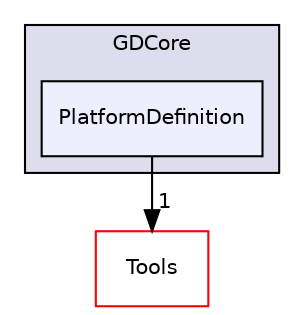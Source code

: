 digraph "PlatformDefinition" {
  compound=true
  node [ fontsize="10", fontname="Helvetica"];
  edge [ labelfontsize="10", labelfontname="Helvetica"];
  subgraph clusterdir_abd3e9346511fbf501c65c6da6d93dcd {
    graph [ bgcolor="#ddddee", pencolor="black", label="GDCore" fontname="Helvetica", fontsize="10", URL="dir_abd3e9346511fbf501c65c6da6d93dcd.html"]
  dir_cb41f5ef91fc988d72e8399a7772e902 [shape=box, label="PlatformDefinition", style="filled", fillcolor="#eeeeff", pencolor="black", URL="dir_cb41f5ef91fc988d72e8399a7772e902.html"];
  }
  dir_f0e478594b4c2fa2818f86f5d16936c1 [shape=box label="Tools" fillcolor="white" style="filled" color="red" URL="dir_f0e478594b4c2fa2818f86f5d16936c1.html"];
  dir_cb41f5ef91fc988d72e8399a7772e902->dir_f0e478594b4c2fa2818f86f5d16936c1 [headlabel="1", labeldistance=1.5 headhref="dir_000006_000009.html"];
}
